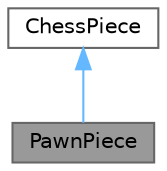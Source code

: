 digraph "PawnPiece"
{
 // LATEX_PDF_SIZE
  bgcolor="transparent";
  edge [fontname=Helvetica,fontsize=10,labelfontname=Helvetica,labelfontsize=10];
  node [fontname=Helvetica,fontsize=10,shape=box,height=0.2,width=0.4];
  Node1 [id="Node000001",label="PawnPiece",height=0.2,width=0.4,color="gray40", fillcolor="grey60", style="filled", fontcolor="black",tooltip="The PawnPiece class represents the pawn chess piece."];
  Node2 -> Node1 [id="edge1_Node000001_Node000002",dir="back",color="steelblue1",style="solid",tooltip=" "];
  Node2 [id="Node000002",label="ChessPiece",height=0.2,width=0.4,color="gray40", fillcolor="white", style="filled",URL="$class_chess_piece.html",tooltip="The ChessPiece class represents a generic chess piece."];
}
